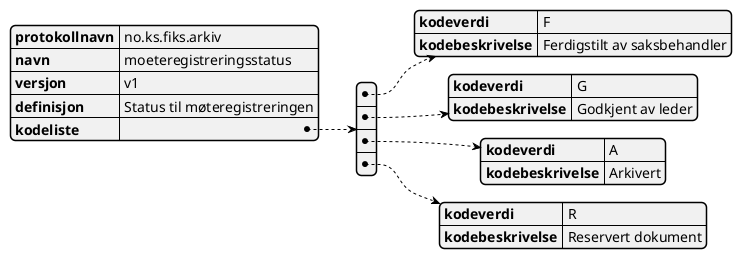 @startjson
{
  "protokollnavn": "no.ks.fiks.arkiv",
  "navn": "moeteregistreringsstatus",
  "versjon": "v1",
  "definisjon": "Status til møteregistreringen",
  "kodeliste": [
    {
      "kodeverdi" : "F",
      "kodebeskrivelse" : "Ferdigstilt av saksbehandler"
    },
    {
      "kodeverdi" : "G",
      "kodebeskrivelse" : "Godkjent av leder"
    },
    {
      "kodeverdi" : "A",
      "kodebeskrivelse" : "Arkivert"
    },
    {
      "kodeverdi" : "R",
      "kodebeskrivelse" : "Reservert dokument"
    }
  ]
}
@endjson